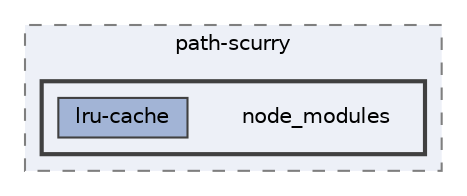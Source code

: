 digraph "pkiclassroomrescheduler/src/main/frontend/node_modules/path-scurry/node_modules"
{
 // LATEX_PDF_SIZE
  bgcolor="transparent";
  edge [fontname=Helvetica,fontsize=10,labelfontname=Helvetica,labelfontsize=10];
  node [fontname=Helvetica,fontsize=10,shape=box,height=0.2,width=0.4];
  compound=true
  subgraph clusterdir_b4cf8bcbf078474d817765235efa8c9f {
    graph [ bgcolor="#edf0f7", pencolor="grey50", label="path-scurry", fontname=Helvetica,fontsize=10 style="filled,dashed", URL="dir_b4cf8bcbf078474d817765235efa8c9f.html",tooltip=""]
  subgraph clusterdir_4dd441746e3f14607b88bfc2ab1a92ae {
    graph [ bgcolor="#edf0f7", pencolor="grey25", label="", fontname=Helvetica,fontsize=10 style="filled,bold", URL="dir_4dd441746e3f14607b88bfc2ab1a92ae.html",tooltip=""]
    dir_4dd441746e3f14607b88bfc2ab1a92ae [shape=plaintext, label="node_modules"];
  dir_30b9c347daffec515913c99ac6f9953b [label="lru-cache", fillcolor="#a2b4d6", color="grey25", style="filled", URL="dir_30b9c347daffec515913c99ac6f9953b.html",tooltip=""];
  }
  }
}
